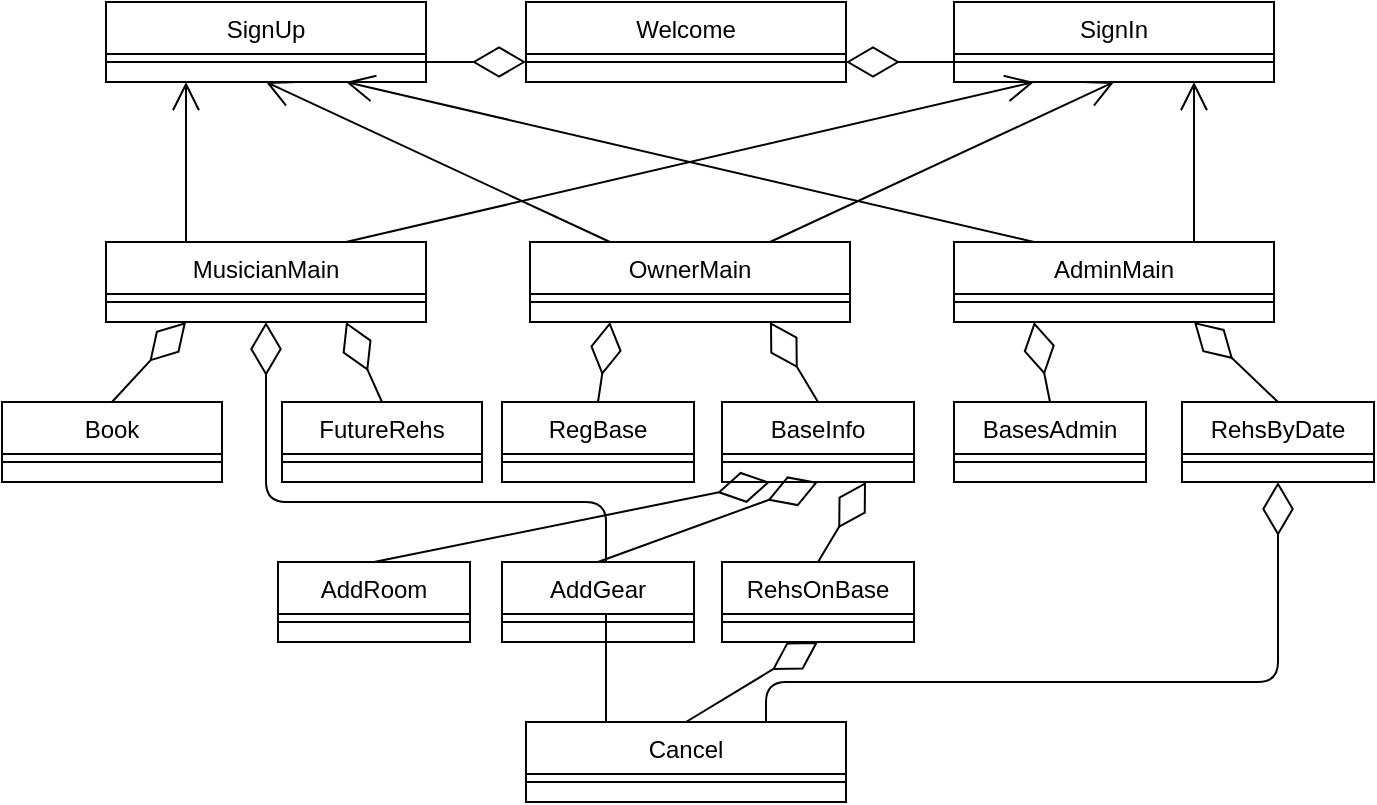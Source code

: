 <mxfile version="13.9.9" type="device"><diagram id="C5RBs43oDa-KdzZeNtuy" name="Page-1"><mxGraphModel dx="1117" dy="710" grid="1" gridSize="10" guides="1" tooltips="1" connect="1" arrows="1" fold="1" page="1" pageScale="1" pageWidth="827" pageHeight="1169" math="0" shadow="0"><root><mxCell id="WIyWlLk6GJQsqaUBKTNV-0"/><mxCell id="WIyWlLk6GJQsqaUBKTNV-1" parent="WIyWlLk6GJQsqaUBKTNV-0"/><mxCell id="zkfFHV4jXpPFQw0GAbJ--6" value="Welcome" style="swimlane;fontStyle=0;align=center;verticalAlign=top;childLayout=stackLayout;horizontal=1;startSize=26;horizontalStack=0;resizeParent=1;resizeLast=0;collapsible=1;marginBottom=0;rounded=0;shadow=0;strokeWidth=1;" parent="WIyWlLk6GJQsqaUBKTNV-1" vertex="1"><mxGeometry x="332" y="40" width="160" height="40" as="geometry"><mxRectangle x="130" y="380" width="160" height="26" as="alternateBounds"/></mxGeometry></mxCell><mxCell id="zkfFHV4jXpPFQw0GAbJ--9" value="" style="line;html=1;strokeWidth=1;align=left;verticalAlign=middle;spacingTop=-1;spacingLeft=3;spacingRight=3;rotatable=0;labelPosition=right;points=[];portConstraint=eastwest;" parent="zkfFHV4jXpPFQw0GAbJ--6" vertex="1"><mxGeometry y="26" width="160" height="8" as="geometry"/></mxCell><mxCell id="wkSB-5LaVZ7q0Bp3EuET-2" value="SignIn" style="swimlane;fontStyle=0;align=center;verticalAlign=top;childLayout=stackLayout;horizontal=1;startSize=26;horizontalStack=0;resizeParent=1;resizeLast=0;collapsible=1;marginBottom=0;rounded=0;shadow=0;strokeWidth=1;" vertex="1" parent="WIyWlLk6GJQsqaUBKTNV-1"><mxGeometry x="546" y="40" width="160" height="40" as="geometry"><mxRectangle x="130" y="380" width="160" height="26" as="alternateBounds"/></mxGeometry></mxCell><mxCell id="wkSB-5LaVZ7q0Bp3EuET-3" value="" style="line;html=1;strokeWidth=1;align=left;verticalAlign=middle;spacingTop=-1;spacingLeft=3;spacingRight=3;rotatable=0;labelPosition=right;points=[];portConstraint=eastwest;" vertex="1" parent="wkSB-5LaVZ7q0Bp3EuET-2"><mxGeometry y="26" width="160" height="8" as="geometry"/></mxCell><mxCell id="wkSB-5LaVZ7q0Bp3EuET-6" value="" style="endArrow=diamondThin;endFill=0;endSize=24;html=1;entryX=1;entryY=0.5;entryDx=0;entryDy=0;exitX=0;exitY=0.5;exitDx=0;exitDy=0;" edge="1" parent="WIyWlLk6GJQsqaUBKTNV-1"><mxGeometry width="160" relative="1" as="geometry"><mxPoint x="546" y="70.0" as="sourcePoint"/><mxPoint x="492" y="70.0" as="targetPoint"/></mxGeometry></mxCell><mxCell id="wkSB-5LaVZ7q0Bp3EuET-7" value="SignUp" style="swimlane;fontStyle=0;align=center;verticalAlign=top;childLayout=stackLayout;horizontal=1;startSize=26;horizontalStack=0;resizeParent=1;resizeLast=0;collapsible=1;marginBottom=0;rounded=0;shadow=0;strokeWidth=1;" vertex="1" parent="WIyWlLk6GJQsqaUBKTNV-1"><mxGeometry x="122" y="40" width="160" height="40" as="geometry"><mxRectangle x="130" y="380" width="160" height="26" as="alternateBounds"/></mxGeometry></mxCell><mxCell id="wkSB-5LaVZ7q0Bp3EuET-8" value="" style="line;html=1;strokeWidth=1;align=left;verticalAlign=middle;spacingTop=-1;spacingLeft=3;spacingRight=3;rotatable=0;labelPosition=right;points=[];portConstraint=eastwest;" vertex="1" parent="wkSB-5LaVZ7q0Bp3EuET-7"><mxGeometry y="26" width="160" height="8" as="geometry"/></mxCell><mxCell id="wkSB-5LaVZ7q0Bp3EuET-10" value="" style="endArrow=diamondThin;endFill=0;endSize=24;html=1;entryX=0;entryY=0.5;entryDx=0;entryDy=0;exitX=1;exitY=0.5;exitDx=0;exitDy=0;" edge="1" parent="WIyWlLk6GJQsqaUBKTNV-1"><mxGeometry width="160" relative="1" as="geometry"><mxPoint x="282" y="70.0" as="sourcePoint"/><mxPoint x="332" y="70.0" as="targetPoint"/></mxGeometry></mxCell><mxCell id="wkSB-5LaVZ7q0Bp3EuET-17" value="MusicianMain" style="swimlane;fontStyle=0;align=center;verticalAlign=top;childLayout=stackLayout;horizontal=1;startSize=26;horizontalStack=0;resizeParent=1;resizeLast=0;collapsible=1;marginBottom=0;rounded=0;shadow=0;strokeWidth=1;" vertex="1" parent="WIyWlLk6GJQsqaUBKTNV-1"><mxGeometry x="122" y="160" width="160" height="40" as="geometry"><mxRectangle x="130" y="380" width="160" height="26" as="alternateBounds"/></mxGeometry></mxCell><mxCell id="wkSB-5LaVZ7q0Bp3EuET-18" value="" style="line;html=1;strokeWidth=1;align=left;verticalAlign=middle;spacingTop=-1;spacingLeft=3;spacingRight=3;rotatable=0;labelPosition=right;points=[];portConstraint=eastwest;" vertex="1" parent="wkSB-5LaVZ7q0Bp3EuET-17"><mxGeometry y="26" width="160" height="8" as="geometry"/></mxCell><mxCell id="wkSB-5LaVZ7q0Bp3EuET-21" value="OwnerMain" style="swimlane;fontStyle=0;align=center;verticalAlign=top;childLayout=stackLayout;horizontal=1;startSize=26;horizontalStack=0;resizeParent=1;resizeLast=0;collapsible=1;marginBottom=0;rounded=0;shadow=0;strokeWidth=1;" vertex="1" parent="WIyWlLk6GJQsqaUBKTNV-1"><mxGeometry x="334" y="160" width="160" height="40" as="geometry"><mxRectangle x="130" y="380" width="160" height="26" as="alternateBounds"/></mxGeometry></mxCell><mxCell id="wkSB-5LaVZ7q0Bp3EuET-22" value="" style="line;html=1;strokeWidth=1;align=left;verticalAlign=middle;spacingTop=-1;spacingLeft=3;spacingRight=3;rotatable=0;labelPosition=right;points=[];portConstraint=eastwest;" vertex="1" parent="wkSB-5LaVZ7q0Bp3EuET-21"><mxGeometry y="26" width="160" height="8" as="geometry"/></mxCell><mxCell id="wkSB-5LaVZ7q0Bp3EuET-25" value="AdminMain" style="swimlane;fontStyle=0;align=center;verticalAlign=top;childLayout=stackLayout;horizontal=1;startSize=26;horizontalStack=0;resizeParent=1;resizeLast=0;collapsible=1;marginBottom=0;rounded=0;shadow=0;strokeWidth=1;" vertex="1" parent="WIyWlLk6GJQsqaUBKTNV-1"><mxGeometry x="546" y="160" width="160" height="40" as="geometry"><mxRectangle x="130" y="380" width="160" height="26" as="alternateBounds"/></mxGeometry></mxCell><mxCell id="wkSB-5LaVZ7q0Bp3EuET-26" value="" style="line;html=1;strokeWidth=1;align=left;verticalAlign=middle;spacingTop=-1;spacingLeft=3;spacingRight=3;rotatable=0;labelPosition=right;points=[];portConstraint=eastwest;" vertex="1" parent="wkSB-5LaVZ7q0Bp3EuET-25"><mxGeometry y="26" width="160" height="8" as="geometry"/></mxCell><mxCell id="wkSB-5LaVZ7q0Bp3EuET-31" value="" style="endArrow=open;endFill=1;endSize=12;html=1;exitX=0.25;exitY=0;exitDx=0;exitDy=0;entryX=0.25;entryY=1;entryDx=0;entryDy=0;" edge="1" parent="WIyWlLk6GJQsqaUBKTNV-1" source="wkSB-5LaVZ7q0Bp3EuET-17" target="wkSB-5LaVZ7q0Bp3EuET-7"><mxGeometry width="160" relative="1" as="geometry"><mxPoint x="210" y="110" as="sourcePoint"/><mxPoint x="470" y="180" as="targetPoint"/></mxGeometry></mxCell><mxCell id="wkSB-5LaVZ7q0Bp3EuET-32" value="" style="endArrow=open;endFill=1;endSize=12;html=1;exitX=0.25;exitY=0;exitDx=0;exitDy=0;entryX=0.5;entryY=1;entryDx=0;entryDy=0;" edge="1" parent="WIyWlLk6GJQsqaUBKTNV-1" source="wkSB-5LaVZ7q0Bp3EuET-21" target="wkSB-5LaVZ7q0Bp3EuET-7"><mxGeometry width="160" relative="1" as="geometry"><mxPoint x="212" y="170" as="sourcePoint"/><mxPoint x="240" y="90" as="targetPoint"/></mxGeometry></mxCell><mxCell id="wkSB-5LaVZ7q0Bp3EuET-33" value="" style="endArrow=open;endFill=1;endSize=12;html=1;exitX=0.25;exitY=0;exitDx=0;exitDy=0;entryX=0.75;entryY=1;entryDx=0;entryDy=0;" edge="1" parent="WIyWlLk6GJQsqaUBKTNV-1" source="wkSB-5LaVZ7q0Bp3EuET-25" target="wkSB-5LaVZ7q0Bp3EuET-7"><mxGeometry width="160" relative="1" as="geometry"><mxPoint x="222" y="180" as="sourcePoint"/><mxPoint x="220" y="100" as="targetPoint"/></mxGeometry></mxCell><mxCell id="wkSB-5LaVZ7q0Bp3EuET-34" value="" style="endArrow=open;endFill=1;endSize=12;html=1;exitX=0.75;exitY=0;exitDx=0;exitDy=0;entryX=0.25;entryY=1;entryDx=0;entryDy=0;" edge="1" parent="WIyWlLk6GJQsqaUBKTNV-1" source="wkSB-5LaVZ7q0Bp3EuET-17" target="wkSB-5LaVZ7q0Bp3EuET-2"><mxGeometry width="160" relative="1" as="geometry"><mxPoint x="232" y="190" as="sourcePoint"/><mxPoint x="232" y="110" as="targetPoint"/></mxGeometry></mxCell><mxCell id="wkSB-5LaVZ7q0Bp3EuET-35" value="" style="endArrow=open;endFill=1;endSize=12;html=1;exitX=0.75;exitY=0;exitDx=0;exitDy=0;entryX=0.5;entryY=1;entryDx=0;entryDy=0;" edge="1" parent="WIyWlLk6GJQsqaUBKTNV-1" source="wkSB-5LaVZ7q0Bp3EuET-21" target="wkSB-5LaVZ7q0Bp3EuET-2"><mxGeometry width="160" relative="1" as="geometry"><mxPoint x="242" y="200" as="sourcePoint"/><mxPoint x="242" y="120" as="targetPoint"/></mxGeometry></mxCell><mxCell id="wkSB-5LaVZ7q0Bp3EuET-36" value="" style="endArrow=open;endFill=1;endSize=12;html=1;exitX=0.75;exitY=0;exitDx=0;exitDy=0;entryX=0.75;entryY=1;entryDx=0;entryDy=0;" edge="1" parent="WIyWlLk6GJQsqaUBKTNV-1" source="wkSB-5LaVZ7q0Bp3EuET-25" target="wkSB-5LaVZ7q0Bp3EuET-2"><mxGeometry width="160" relative="1" as="geometry"><mxPoint x="252" y="210" as="sourcePoint"/><mxPoint x="252" y="130" as="targetPoint"/></mxGeometry></mxCell><mxCell id="wkSB-5LaVZ7q0Bp3EuET-37" value="Book" style="swimlane;fontStyle=0;align=center;verticalAlign=top;childLayout=stackLayout;horizontal=1;startSize=26;horizontalStack=0;resizeParent=1;resizeLast=0;collapsible=1;marginBottom=0;rounded=0;shadow=0;strokeWidth=1;" vertex="1" parent="WIyWlLk6GJQsqaUBKTNV-1"><mxGeometry x="70" y="240" width="110" height="40" as="geometry"><mxRectangle x="130" y="380" width="160" height="26" as="alternateBounds"/></mxGeometry></mxCell><mxCell id="wkSB-5LaVZ7q0Bp3EuET-38" value="" style="line;html=1;strokeWidth=1;align=left;verticalAlign=middle;spacingTop=-1;spacingLeft=3;spacingRight=3;rotatable=0;labelPosition=right;points=[];portConstraint=eastwest;" vertex="1" parent="wkSB-5LaVZ7q0Bp3EuET-37"><mxGeometry y="26" width="110" height="8" as="geometry"/></mxCell><mxCell id="wkSB-5LaVZ7q0Bp3EuET-39" value="FutureRehs" style="swimlane;fontStyle=0;align=center;verticalAlign=top;childLayout=stackLayout;horizontal=1;startSize=26;horizontalStack=0;resizeParent=1;resizeLast=0;collapsible=1;marginBottom=0;rounded=0;shadow=0;strokeWidth=1;" vertex="1" parent="WIyWlLk6GJQsqaUBKTNV-1"><mxGeometry x="210" y="240" width="100" height="40" as="geometry"><mxRectangle x="130" y="380" width="160" height="26" as="alternateBounds"/></mxGeometry></mxCell><mxCell id="wkSB-5LaVZ7q0Bp3EuET-40" value="" style="line;html=1;strokeWidth=1;align=left;verticalAlign=middle;spacingTop=-1;spacingLeft=3;spacingRight=3;rotatable=0;labelPosition=right;points=[];portConstraint=eastwest;" vertex="1" parent="wkSB-5LaVZ7q0Bp3EuET-39"><mxGeometry y="26" width="100" height="8" as="geometry"/></mxCell><mxCell id="wkSB-5LaVZ7q0Bp3EuET-41" value="Cancel" style="swimlane;fontStyle=0;align=center;verticalAlign=top;childLayout=stackLayout;horizontal=1;startSize=26;horizontalStack=0;resizeParent=1;resizeLast=0;collapsible=1;marginBottom=0;rounded=0;shadow=0;strokeWidth=1;" vertex="1" parent="WIyWlLk6GJQsqaUBKTNV-1"><mxGeometry x="332" y="400" width="160" height="40" as="geometry"><mxRectangle x="130" y="380" width="160" height="26" as="alternateBounds"/></mxGeometry></mxCell><mxCell id="wkSB-5LaVZ7q0Bp3EuET-42" value="" style="line;html=1;strokeWidth=1;align=left;verticalAlign=middle;spacingTop=-1;spacingLeft=3;spacingRight=3;rotatable=0;labelPosition=right;points=[];portConstraint=eastwest;" vertex="1" parent="wkSB-5LaVZ7q0Bp3EuET-41"><mxGeometry y="26" width="160" height="8" as="geometry"/></mxCell><mxCell id="wkSB-5LaVZ7q0Bp3EuET-43" value="" style="endArrow=diamondThin;endFill=0;endSize=24;html=1;entryX=0.25;entryY=1;entryDx=0;entryDy=0;exitX=0.5;exitY=0;exitDx=0;exitDy=0;" edge="1" parent="WIyWlLk6GJQsqaUBKTNV-1" source="wkSB-5LaVZ7q0Bp3EuET-37" target="wkSB-5LaVZ7q0Bp3EuET-17"><mxGeometry width="160" relative="1" as="geometry"><mxPoint x="292" y="80.0" as="sourcePoint"/><mxPoint x="342" y="80.0" as="targetPoint"/></mxGeometry></mxCell><mxCell id="wkSB-5LaVZ7q0Bp3EuET-44" value="" style="endArrow=diamondThin;endFill=0;endSize=24;html=1;exitX=0.5;exitY=0;exitDx=0;exitDy=0;entryX=0.75;entryY=1;entryDx=0;entryDy=0;" edge="1" parent="WIyWlLk6GJQsqaUBKTNV-1" source="wkSB-5LaVZ7q0Bp3EuET-39" target="wkSB-5LaVZ7q0Bp3EuET-17"><mxGeometry width="160" relative="1" as="geometry"><mxPoint x="110" y="250" as="sourcePoint"/><mxPoint x="200" y="220" as="targetPoint"/></mxGeometry></mxCell><mxCell id="wkSB-5LaVZ7q0Bp3EuET-45" value="" style="endArrow=diamondThin;endFill=0;endSize=24;html=1;entryX=0.5;entryY=1;entryDx=0;entryDy=0;exitX=0.25;exitY=0;exitDx=0;exitDy=0;" edge="1" parent="WIyWlLk6GJQsqaUBKTNV-1" source="wkSB-5LaVZ7q0Bp3EuET-41" target="wkSB-5LaVZ7q0Bp3EuET-17"><mxGeometry width="160" relative="1" as="geometry"><mxPoint x="120" y="260" as="sourcePoint"/><mxPoint x="222" y="220" as="targetPoint"/><Array as="points"><mxPoint x="372" y="290"/><mxPoint x="202" y="290"/></Array></mxGeometry></mxCell><mxCell id="wkSB-5LaVZ7q0Bp3EuET-48" value="RegBase" style="swimlane;fontStyle=0;align=center;verticalAlign=top;childLayout=stackLayout;horizontal=1;startSize=26;horizontalStack=0;resizeParent=1;resizeLast=0;collapsible=1;marginBottom=0;rounded=0;shadow=0;strokeWidth=1;" vertex="1" parent="WIyWlLk6GJQsqaUBKTNV-1"><mxGeometry x="320" y="240" width="96" height="40" as="geometry"><mxRectangle x="130" y="380" width="160" height="26" as="alternateBounds"/></mxGeometry></mxCell><mxCell id="wkSB-5LaVZ7q0Bp3EuET-49" value="" style="line;html=1;strokeWidth=1;align=left;verticalAlign=middle;spacingTop=-1;spacingLeft=3;spacingRight=3;rotatable=0;labelPosition=right;points=[];portConstraint=eastwest;" vertex="1" parent="wkSB-5LaVZ7q0Bp3EuET-48"><mxGeometry y="26" width="96" height="8" as="geometry"/></mxCell><mxCell id="wkSB-5LaVZ7q0Bp3EuET-50" value="BaseInfo" style="swimlane;fontStyle=0;align=center;verticalAlign=top;childLayout=stackLayout;horizontal=1;startSize=26;horizontalStack=0;resizeParent=1;resizeLast=0;collapsible=1;marginBottom=0;rounded=0;shadow=0;strokeWidth=1;" vertex="1" parent="WIyWlLk6GJQsqaUBKTNV-1"><mxGeometry x="430" y="240" width="96" height="40" as="geometry"><mxRectangle x="130" y="380" width="160" height="26" as="alternateBounds"/></mxGeometry></mxCell><mxCell id="wkSB-5LaVZ7q0Bp3EuET-51" value="" style="line;html=1;strokeWidth=1;align=left;verticalAlign=middle;spacingTop=-1;spacingLeft=3;spacingRight=3;rotatable=0;labelPosition=right;points=[];portConstraint=eastwest;" vertex="1" parent="wkSB-5LaVZ7q0Bp3EuET-50"><mxGeometry y="26" width="96" height="8" as="geometry"/></mxCell><mxCell id="wkSB-5LaVZ7q0Bp3EuET-52" value="" style="endArrow=diamondThin;endFill=0;endSize=24;html=1;entryX=0.25;entryY=1;entryDx=0;entryDy=0;exitX=0.5;exitY=0;exitDx=0;exitDy=0;" edge="1" parent="WIyWlLk6GJQsqaUBKTNV-1" source="wkSB-5LaVZ7q0Bp3EuET-48" target="wkSB-5LaVZ7q0Bp3EuET-21"><mxGeometry width="160" relative="1" as="geometry"><mxPoint x="135" y="250.0" as="sourcePoint"/><mxPoint x="172" y="210.0" as="targetPoint"/></mxGeometry></mxCell><mxCell id="wkSB-5LaVZ7q0Bp3EuET-53" value="" style="endArrow=diamondThin;endFill=0;endSize=24;html=1;entryX=0.75;entryY=1;entryDx=0;entryDy=0;exitX=0.5;exitY=0;exitDx=0;exitDy=0;" edge="1" parent="WIyWlLk6GJQsqaUBKTNV-1" source="wkSB-5LaVZ7q0Bp3EuET-50" target="wkSB-5LaVZ7q0Bp3EuET-21"><mxGeometry width="160" relative="1" as="geometry"><mxPoint x="145" y="260.0" as="sourcePoint"/><mxPoint x="182" y="220.0" as="targetPoint"/></mxGeometry></mxCell><mxCell id="wkSB-5LaVZ7q0Bp3EuET-54" value="AddRoom" style="swimlane;fontStyle=0;align=center;verticalAlign=top;childLayout=stackLayout;horizontal=1;startSize=26;horizontalStack=0;resizeParent=1;resizeLast=0;collapsible=1;marginBottom=0;rounded=0;shadow=0;strokeWidth=1;" vertex="1" parent="WIyWlLk6GJQsqaUBKTNV-1"><mxGeometry x="208" y="320" width="96" height="40" as="geometry"><mxRectangle x="130" y="380" width="160" height="26" as="alternateBounds"/></mxGeometry></mxCell><mxCell id="wkSB-5LaVZ7q0Bp3EuET-55" value="" style="line;html=1;strokeWidth=1;align=left;verticalAlign=middle;spacingTop=-1;spacingLeft=3;spacingRight=3;rotatable=0;labelPosition=right;points=[];portConstraint=eastwest;" vertex="1" parent="wkSB-5LaVZ7q0Bp3EuET-54"><mxGeometry y="26" width="96" height="8" as="geometry"/></mxCell><mxCell id="wkSB-5LaVZ7q0Bp3EuET-56" value="AddGear" style="swimlane;fontStyle=0;align=center;verticalAlign=top;childLayout=stackLayout;horizontal=1;startSize=26;horizontalStack=0;resizeParent=1;resizeLast=0;collapsible=1;marginBottom=0;rounded=0;shadow=0;strokeWidth=1;" vertex="1" parent="WIyWlLk6GJQsqaUBKTNV-1"><mxGeometry x="320" y="320" width="96" height="40" as="geometry"><mxRectangle x="130" y="380" width="160" height="26" as="alternateBounds"/></mxGeometry></mxCell><mxCell id="wkSB-5LaVZ7q0Bp3EuET-57" value="" style="line;html=1;strokeWidth=1;align=left;verticalAlign=middle;spacingTop=-1;spacingLeft=3;spacingRight=3;rotatable=0;labelPosition=right;points=[];portConstraint=eastwest;" vertex="1" parent="wkSB-5LaVZ7q0Bp3EuET-56"><mxGeometry y="26" width="96" height="8" as="geometry"/></mxCell><mxCell id="wkSB-5LaVZ7q0Bp3EuET-59" value="RehsOnBase" style="swimlane;fontStyle=0;align=center;verticalAlign=top;childLayout=stackLayout;horizontal=1;startSize=26;horizontalStack=0;resizeParent=1;resizeLast=0;collapsible=1;marginBottom=0;rounded=0;shadow=0;strokeWidth=1;" vertex="1" parent="WIyWlLk6GJQsqaUBKTNV-1"><mxGeometry x="430" y="320" width="96" height="40" as="geometry"><mxRectangle x="130" y="380" width="160" height="26" as="alternateBounds"/></mxGeometry></mxCell><mxCell id="wkSB-5LaVZ7q0Bp3EuET-60" value="" style="line;html=1;strokeWidth=1;align=left;verticalAlign=middle;spacingTop=-1;spacingLeft=3;spacingRight=3;rotatable=0;labelPosition=right;points=[];portConstraint=eastwest;" vertex="1" parent="wkSB-5LaVZ7q0Bp3EuET-59"><mxGeometry y="26" width="96" height="8" as="geometry"/></mxCell><mxCell id="wkSB-5LaVZ7q0Bp3EuET-61" value="" style="endArrow=diamondThin;endFill=0;endSize=24;html=1;entryX=0.25;entryY=1;entryDx=0;entryDy=0;exitX=0.5;exitY=0;exitDx=0;exitDy=0;" edge="1" parent="WIyWlLk6GJQsqaUBKTNV-1" source="wkSB-5LaVZ7q0Bp3EuET-54" target="wkSB-5LaVZ7q0Bp3EuET-50"><mxGeometry width="160" relative="1" as="geometry"><mxPoint x="378" y="250.0" as="sourcePoint"/><mxPoint x="384.0" y="210.0" as="targetPoint"/></mxGeometry></mxCell><mxCell id="wkSB-5LaVZ7q0Bp3EuET-62" value="" style="endArrow=diamondThin;endFill=0;endSize=24;html=1;entryX=0.5;entryY=1;entryDx=0;entryDy=0;exitX=0.5;exitY=0;exitDx=0;exitDy=0;" edge="1" parent="WIyWlLk6GJQsqaUBKTNV-1" source="wkSB-5LaVZ7q0Bp3EuET-56" target="wkSB-5LaVZ7q0Bp3EuET-50"><mxGeometry width="160" relative="1" as="geometry"><mxPoint x="388" y="260.0" as="sourcePoint"/><mxPoint x="394.0" y="220.0" as="targetPoint"/></mxGeometry></mxCell><mxCell id="wkSB-5LaVZ7q0Bp3EuET-64" value="" style="endArrow=diamondThin;endFill=0;endSize=24;html=1;entryX=0.75;entryY=1;entryDx=0;entryDy=0;exitX=0.5;exitY=0;exitDx=0;exitDy=0;" edge="1" parent="WIyWlLk6GJQsqaUBKTNV-1" source="wkSB-5LaVZ7q0Bp3EuET-59" target="wkSB-5LaVZ7q0Bp3EuET-50"><mxGeometry width="160" relative="1" as="geometry"><mxPoint x="398" y="270.0" as="sourcePoint"/><mxPoint x="404.0" y="230.0" as="targetPoint"/></mxGeometry></mxCell><mxCell id="wkSB-5LaVZ7q0Bp3EuET-65" value="" style="endArrow=diamondThin;endFill=0;endSize=24;html=1;entryX=0.5;entryY=1;entryDx=0;entryDy=0;exitX=0.5;exitY=0;exitDx=0;exitDy=0;" edge="1" parent="WIyWlLk6GJQsqaUBKTNV-1" source="wkSB-5LaVZ7q0Bp3EuET-41" target="wkSB-5LaVZ7q0Bp3EuET-59"><mxGeometry width="160" relative="1" as="geometry"><mxPoint x="408" y="280.0" as="sourcePoint"/><mxPoint x="414.0" y="240.0" as="targetPoint"/></mxGeometry></mxCell><mxCell id="wkSB-5LaVZ7q0Bp3EuET-66" value="BasesAdmin" style="swimlane;fontStyle=0;align=center;verticalAlign=top;childLayout=stackLayout;horizontal=1;startSize=26;horizontalStack=0;resizeParent=1;resizeLast=0;collapsible=1;marginBottom=0;rounded=0;shadow=0;strokeWidth=1;" vertex="1" parent="WIyWlLk6GJQsqaUBKTNV-1"><mxGeometry x="546" y="240" width="96" height="40" as="geometry"><mxRectangle x="130" y="380" width="160" height="26" as="alternateBounds"/></mxGeometry></mxCell><mxCell id="wkSB-5LaVZ7q0Bp3EuET-67" value="" style="line;html=1;strokeWidth=1;align=left;verticalAlign=middle;spacingTop=-1;spacingLeft=3;spacingRight=3;rotatable=0;labelPosition=right;points=[];portConstraint=eastwest;" vertex="1" parent="wkSB-5LaVZ7q0Bp3EuET-66"><mxGeometry y="26" width="96" height="8" as="geometry"/></mxCell><mxCell id="wkSB-5LaVZ7q0Bp3EuET-68" value="RehsByDate" style="swimlane;fontStyle=0;align=center;verticalAlign=top;childLayout=stackLayout;horizontal=1;startSize=26;horizontalStack=0;resizeParent=1;resizeLast=0;collapsible=1;marginBottom=0;rounded=0;shadow=0;strokeWidth=1;" vertex="1" parent="WIyWlLk6GJQsqaUBKTNV-1"><mxGeometry x="660" y="240" width="96" height="40" as="geometry"><mxRectangle x="130" y="380" width="160" height="26" as="alternateBounds"/></mxGeometry></mxCell><mxCell id="wkSB-5LaVZ7q0Bp3EuET-69" value="" style="line;html=1;strokeWidth=1;align=left;verticalAlign=middle;spacingTop=-1;spacingLeft=3;spacingRight=3;rotatable=0;labelPosition=right;points=[];portConstraint=eastwest;" vertex="1" parent="wkSB-5LaVZ7q0Bp3EuET-68"><mxGeometry y="26" width="96" height="8" as="geometry"/></mxCell><mxCell id="wkSB-5LaVZ7q0Bp3EuET-70" value="" style="endArrow=diamondThin;endFill=0;endSize=24;html=1;entryX=0.25;entryY=1;entryDx=0;entryDy=0;exitX=0.5;exitY=0;exitDx=0;exitDy=0;" edge="1" parent="WIyWlLk6GJQsqaUBKTNV-1" source="wkSB-5LaVZ7q0Bp3EuET-66" target="wkSB-5LaVZ7q0Bp3EuET-25"><mxGeometry width="160" relative="1" as="geometry"><mxPoint x="422" y="410" as="sourcePoint"/><mxPoint x="488.0" y="370" as="targetPoint"/></mxGeometry></mxCell><mxCell id="wkSB-5LaVZ7q0Bp3EuET-71" value="" style="endArrow=diamondThin;endFill=0;endSize=24;html=1;entryX=0.75;entryY=1;entryDx=0;entryDy=0;exitX=0.5;exitY=0;exitDx=0;exitDy=0;" edge="1" parent="WIyWlLk6GJQsqaUBKTNV-1" source="wkSB-5LaVZ7q0Bp3EuET-68" target="wkSB-5LaVZ7q0Bp3EuET-25"><mxGeometry width="160" relative="1" as="geometry"><mxPoint x="604.0" y="250.0" as="sourcePoint"/><mxPoint x="596" y="210.0" as="targetPoint"/></mxGeometry></mxCell><mxCell id="wkSB-5LaVZ7q0Bp3EuET-72" value="" style="endArrow=diamondThin;endFill=0;endSize=24;html=1;entryX=0.5;entryY=1;entryDx=0;entryDy=0;exitX=0.75;exitY=0;exitDx=0;exitDy=0;" edge="1" parent="WIyWlLk6GJQsqaUBKTNV-1" source="wkSB-5LaVZ7q0Bp3EuET-41" target="wkSB-5LaVZ7q0Bp3EuET-68"><mxGeometry width="160" relative="1" as="geometry"><mxPoint x="422" y="410" as="sourcePoint"/><mxPoint x="488.0" y="370" as="targetPoint"/><Array as="points"><mxPoint x="452" y="380"/><mxPoint x="708" y="380"/></Array></mxGeometry></mxCell></root></mxGraphModel></diagram></mxfile>